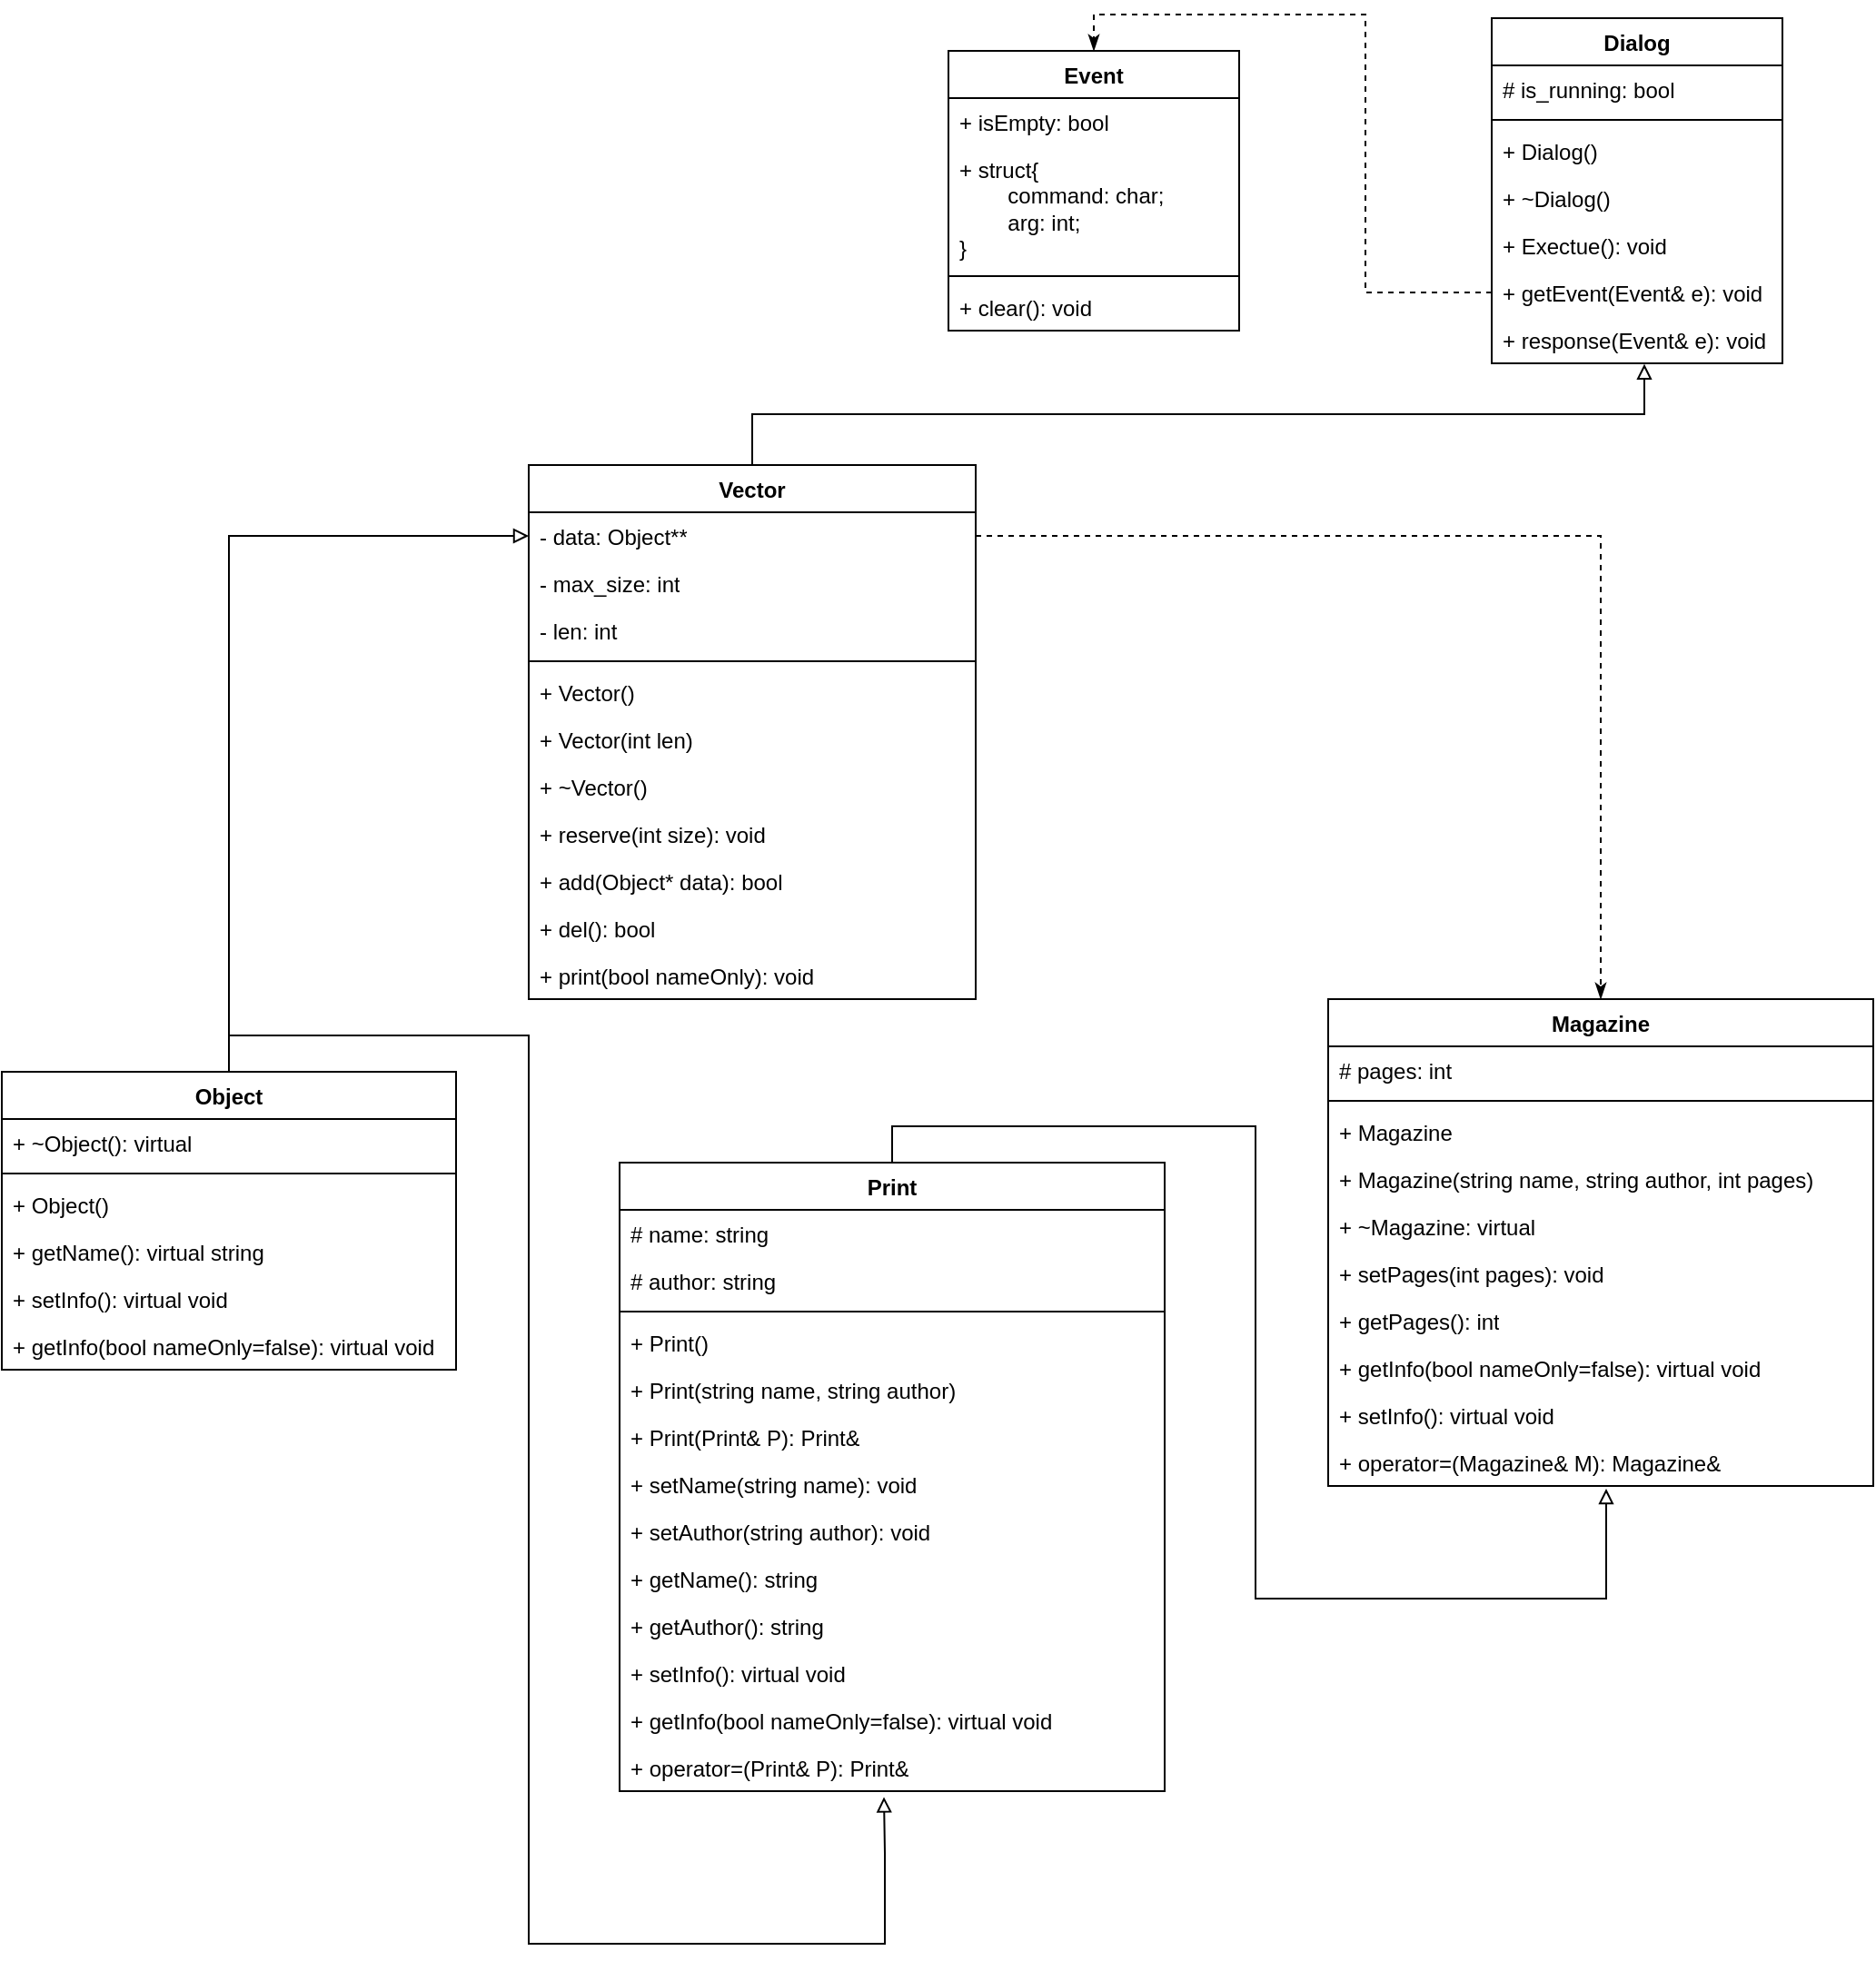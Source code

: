 <mxfile version="22.1.2" type="device">
  <diagram name="Страница — 1" id="aJ3g1zBCtN5Y27-qvBMy">
    <mxGraphModel dx="2590" dy="1223" grid="1" gridSize="10" guides="1" tooltips="1" connect="1" arrows="1" fold="1" page="1" pageScale="1" pageWidth="827" pageHeight="1169" math="0" shadow="0">
      <root>
        <mxCell id="0" />
        <mxCell id="1" parent="0" />
        <mxCell id="p8BGuA-l2qhjcE9aHadG-1" value="Vector" style="swimlane;fontStyle=1;align=center;verticalAlign=top;childLayout=stackLayout;horizontal=1;startSize=26;horizontalStack=0;resizeParent=1;resizeParentMax=0;resizeLast=0;collapsible=1;marginBottom=0;whiteSpace=wrap;html=1;" parent="1" vertex="1">
          <mxGeometry x="540" y="298" width="246" height="294" as="geometry" />
        </mxCell>
        <mxCell id="p8BGuA-l2qhjcE9aHadG-2" value="- data: Object**" style="text;strokeColor=none;fillColor=none;align=left;verticalAlign=top;spacingLeft=4;spacingRight=4;overflow=hidden;rotatable=0;points=[[0,0.5],[1,0.5]];portConstraint=eastwest;whiteSpace=wrap;html=1;" parent="p8BGuA-l2qhjcE9aHadG-1" vertex="1">
          <mxGeometry y="26" width="246" height="26" as="geometry" />
        </mxCell>
        <mxCell id="p8BGuA-l2qhjcE9aHadG-5" value="- max_size: int" style="text;strokeColor=none;fillColor=none;align=left;verticalAlign=top;spacingLeft=4;spacingRight=4;overflow=hidden;rotatable=0;points=[[0,0.5],[1,0.5]];portConstraint=eastwest;whiteSpace=wrap;html=1;" parent="p8BGuA-l2qhjcE9aHadG-1" vertex="1">
          <mxGeometry y="52" width="246" height="26" as="geometry" />
        </mxCell>
        <mxCell id="p8BGuA-l2qhjcE9aHadG-6" value="- len: int" style="text;strokeColor=none;fillColor=none;align=left;verticalAlign=top;spacingLeft=4;spacingRight=4;overflow=hidden;rotatable=0;points=[[0,0.5],[1,0.5]];portConstraint=eastwest;whiteSpace=wrap;html=1;" parent="p8BGuA-l2qhjcE9aHadG-1" vertex="1">
          <mxGeometry y="78" width="246" height="26" as="geometry" />
        </mxCell>
        <mxCell id="p8BGuA-l2qhjcE9aHadG-3" value="" style="line;strokeWidth=1;fillColor=none;align=left;verticalAlign=middle;spacingTop=-1;spacingLeft=3;spacingRight=3;rotatable=0;labelPosition=right;points=[];portConstraint=eastwest;strokeColor=inherit;" parent="p8BGuA-l2qhjcE9aHadG-1" vertex="1">
          <mxGeometry y="104" width="246" height="8" as="geometry" />
        </mxCell>
        <mxCell id="p8BGuA-l2qhjcE9aHadG-4" value="+ Vector()" style="text;strokeColor=none;fillColor=none;align=left;verticalAlign=top;spacingLeft=4;spacingRight=4;overflow=hidden;rotatable=0;points=[[0,0.5],[1,0.5]];portConstraint=eastwest;whiteSpace=wrap;html=1;" parent="p8BGuA-l2qhjcE9aHadG-1" vertex="1">
          <mxGeometry y="112" width="246" height="26" as="geometry" />
        </mxCell>
        <mxCell id="p8BGuA-l2qhjcE9aHadG-7" value="+ Vector(int len)" style="text;strokeColor=none;fillColor=none;align=left;verticalAlign=top;spacingLeft=4;spacingRight=4;overflow=hidden;rotatable=0;points=[[0,0.5],[1,0.5]];portConstraint=eastwest;whiteSpace=wrap;html=1;" parent="p8BGuA-l2qhjcE9aHadG-1" vertex="1">
          <mxGeometry y="138" width="246" height="26" as="geometry" />
        </mxCell>
        <mxCell id="p8BGuA-l2qhjcE9aHadG-8" value="+ ~Vector()" style="text;strokeColor=none;fillColor=none;align=left;verticalAlign=top;spacingLeft=4;spacingRight=4;overflow=hidden;rotatable=0;points=[[0,0.5],[1,0.5]];portConstraint=eastwest;whiteSpace=wrap;html=1;" parent="p8BGuA-l2qhjcE9aHadG-1" vertex="1">
          <mxGeometry y="164" width="246" height="26" as="geometry" />
        </mxCell>
        <mxCell id="p8BGuA-l2qhjcE9aHadG-9" value="+ reserve(int size): void" style="text;strokeColor=none;fillColor=none;align=left;verticalAlign=top;spacingLeft=4;spacingRight=4;overflow=hidden;rotatable=0;points=[[0,0.5],[1,0.5]];portConstraint=eastwest;whiteSpace=wrap;html=1;" parent="p8BGuA-l2qhjcE9aHadG-1" vertex="1">
          <mxGeometry y="190" width="246" height="26" as="geometry" />
        </mxCell>
        <mxCell id="p8BGuA-l2qhjcE9aHadG-10" value="+ add(Object* data): bool" style="text;strokeColor=none;fillColor=none;align=left;verticalAlign=top;spacingLeft=4;spacingRight=4;overflow=hidden;rotatable=0;points=[[0,0.5],[1,0.5]];portConstraint=eastwest;whiteSpace=wrap;html=1;" parent="p8BGuA-l2qhjcE9aHadG-1" vertex="1">
          <mxGeometry y="216" width="246" height="26" as="geometry" />
        </mxCell>
        <mxCell id="p8BGuA-l2qhjcE9aHadG-11" value="+ del(): bool" style="text;strokeColor=none;fillColor=none;align=left;verticalAlign=top;spacingLeft=4;spacingRight=4;overflow=hidden;rotatable=0;points=[[0,0.5],[1,0.5]];portConstraint=eastwest;whiteSpace=wrap;html=1;" parent="p8BGuA-l2qhjcE9aHadG-1" vertex="1">
          <mxGeometry y="242" width="246" height="26" as="geometry" />
        </mxCell>
        <mxCell id="p8BGuA-l2qhjcE9aHadG-12" value="+ print(bool nameOnly): void" style="text;strokeColor=none;fillColor=none;align=left;verticalAlign=top;spacingLeft=4;spacingRight=4;overflow=hidden;rotatable=0;points=[[0,0.5],[1,0.5]];portConstraint=eastwest;whiteSpace=wrap;html=1;" parent="p8BGuA-l2qhjcE9aHadG-1" vertex="1">
          <mxGeometry y="268" width="246" height="26" as="geometry" />
        </mxCell>
        <mxCell id="p8BGuA-l2qhjcE9aHadG-20" style="edgeStyle=orthogonalEdgeStyle;rounded=0;orthogonalLoop=1;jettySize=auto;html=1;entryX=0;entryY=0.5;entryDx=0;entryDy=0;endArrow=block;endFill=0;exitX=0.5;exitY=0;exitDx=0;exitDy=0;" parent="1" source="p8BGuA-l2qhjcE9aHadG-13" target="p8BGuA-l2qhjcE9aHadG-2" edge="1">
          <mxGeometry relative="1" as="geometry">
            <mxPoint x="380" y="632" as="sourcePoint" />
            <mxPoint x="525" y="337" as="targetPoint" />
            <Array as="points">
              <mxPoint x="375" y="337" />
            </Array>
          </mxGeometry>
        </mxCell>
        <mxCell id="p8BGuA-l2qhjcE9aHadG-13" value="Object" style="swimlane;fontStyle=1;align=center;verticalAlign=top;childLayout=stackLayout;horizontal=1;startSize=26;horizontalStack=0;resizeParent=1;resizeParentMax=0;resizeLast=0;collapsible=1;marginBottom=0;whiteSpace=wrap;html=1;" parent="1" vertex="1">
          <mxGeometry x="250" y="632" width="250" height="164" as="geometry" />
        </mxCell>
        <mxCell id="p8BGuA-l2qhjcE9aHadG-14" value="+ ~Object(): virtual" style="text;strokeColor=none;fillColor=none;align=left;verticalAlign=top;spacingLeft=4;spacingRight=4;overflow=hidden;rotatable=0;points=[[0,0.5],[1,0.5]];portConstraint=eastwest;whiteSpace=wrap;html=1;" parent="p8BGuA-l2qhjcE9aHadG-13" vertex="1">
          <mxGeometry y="26" width="250" height="26" as="geometry" />
        </mxCell>
        <mxCell id="p8BGuA-l2qhjcE9aHadG-15" value="" style="line;strokeWidth=1;fillColor=none;align=left;verticalAlign=middle;spacingTop=-1;spacingLeft=3;spacingRight=3;rotatable=0;labelPosition=right;points=[];portConstraint=eastwest;strokeColor=inherit;" parent="p8BGuA-l2qhjcE9aHadG-13" vertex="1">
          <mxGeometry y="52" width="250" height="8" as="geometry" />
        </mxCell>
        <mxCell id="p8BGuA-l2qhjcE9aHadG-16" value="+ Object()" style="text;strokeColor=none;fillColor=none;align=left;verticalAlign=top;spacingLeft=4;spacingRight=4;overflow=hidden;rotatable=0;points=[[0,0.5],[1,0.5]];portConstraint=eastwest;whiteSpace=wrap;html=1;" parent="p8BGuA-l2qhjcE9aHadG-13" vertex="1">
          <mxGeometry y="60" width="250" height="26" as="geometry" />
        </mxCell>
        <mxCell id="p8BGuA-l2qhjcE9aHadG-17" value="+ getName(): virtual string" style="text;strokeColor=none;fillColor=none;align=left;verticalAlign=top;spacingLeft=4;spacingRight=4;overflow=hidden;rotatable=0;points=[[0,0.5],[1,0.5]];portConstraint=eastwest;whiteSpace=wrap;html=1;" parent="p8BGuA-l2qhjcE9aHadG-13" vertex="1">
          <mxGeometry y="86" width="250" height="26" as="geometry" />
        </mxCell>
        <mxCell id="p8BGuA-l2qhjcE9aHadG-18" value="+ setInfo(): virtual void" style="text;strokeColor=none;fillColor=none;align=left;verticalAlign=top;spacingLeft=4;spacingRight=4;overflow=hidden;rotatable=0;points=[[0,0.5],[1,0.5]];portConstraint=eastwest;whiteSpace=wrap;html=1;" parent="p8BGuA-l2qhjcE9aHadG-13" vertex="1">
          <mxGeometry y="112" width="250" height="26" as="geometry" />
        </mxCell>
        <mxCell id="p8BGuA-l2qhjcE9aHadG-19" value="+ getInfo(bool nameOnly=false): virtual void" style="text;strokeColor=none;fillColor=none;align=left;verticalAlign=top;spacingLeft=4;spacingRight=4;overflow=hidden;rotatable=0;points=[[0,0.5],[1,0.5]];portConstraint=eastwest;whiteSpace=wrap;html=1;" parent="p8BGuA-l2qhjcE9aHadG-13" vertex="1">
          <mxGeometry y="138" width="250" height="26" as="geometry" />
        </mxCell>
        <mxCell id="JTjwCdxvkZYmmelE-zyZ-37" style="edgeStyle=orthogonalEdgeStyle;rounded=0;orthogonalLoop=1;jettySize=auto;html=1;exitX=0.5;exitY=0;exitDx=0;exitDy=0;endArrow=block;endFill=0;entryX=0.51;entryY=1.058;entryDx=0;entryDy=0;entryPerimeter=0;" edge="1" parent="1" source="JTjwCdxvkZYmmelE-zyZ-1" target="JTjwCdxvkZYmmelE-zyZ-36">
          <mxGeometry relative="1" as="geometry">
            <mxPoint x="1140" y="932" as="targetPoint" />
            <Array as="points">
              <mxPoint x="740" y="662" />
              <mxPoint x="940" y="662" />
              <mxPoint x="940" y="922" />
              <mxPoint x="1133" y="922" />
            </Array>
          </mxGeometry>
        </mxCell>
        <mxCell id="JTjwCdxvkZYmmelE-zyZ-1" value="Print" style="swimlane;fontStyle=1;align=center;verticalAlign=top;childLayout=stackLayout;horizontal=1;startSize=26;horizontalStack=0;resizeParent=1;resizeParentMax=0;resizeLast=0;collapsible=1;marginBottom=0;whiteSpace=wrap;html=1;" vertex="1" parent="1">
          <mxGeometry x="590" y="682" width="300" height="346" as="geometry" />
        </mxCell>
        <mxCell id="JTjwCdxvkZYmmelE-zyZ-2" value="# name: string" style="text;strokeColor=none;fillColor=none;align=left;verticalAlign=top;spacingLeft=4;spacingRight=4;overflow=hidden;rotatable=0;points=[[0,0.5],[1,0.5]];portConstraint=eastwest;whiteSpace=wrap;html=1;" vertex="1" parent="JTjwCdxvkZYmmelE-zyZ-1">
          <mxGeometry y="26" width="300" height="26" as="geometry" />
        </mxCell>
        <mxCell id="JTjwCdxvkZYmmelE-zyZ-5" value="# author: string" style="text;strokeColor=none;fillColor=none;align=left;verticalAlign=top;spacingLeft=4;spacingRight=4;overflow=hidden;rotatable=0;points=[[0,0.5],[1,0.5]];portConstraint=eastwest;whiteSpace=wrap;html=1;" vertex="1" parent="JTjwCdxvkZYmmelE-zyZ-1">
          <mxGeometry y="52" width="300" height="26" as="geometry" />
        </mxCell>
        <mxCell id="JTjwCdxvkZYmmelE-zyZ-3" value="" style="line;strokeWidth=1;fillColor=none;align=left;verticalAlign=middle;spacingTop=-1;spacingLeft=3;spacingRight=3;rotatable=0;labelPosition=right;points=[];portConstraint=eastwest;strokeColor=inherit;" vertex="1" parent="JTjwCdxvkZYmmelE-zyZ-1">
          <mxGeometry y="78" width="300" height="8" as="geometry" />
        </mxCell>
        <mxCell id="JTjwCdxvkZYmmelE-zyZ-4" value="+ Print()" style="text;strokeColor=none;fillColor=none;align=left;verticalAlign=top;spacingLeft=4;spacingRight=4;overflow=hidden;rotatable=0;points=[[0,0.5],[1,0.5]];portConstraint=eastwest;whiteSpace=wrap;html=1;" vertex="1" parent="JTjwCdxvkZYmmelE-zyZ-1">
          <mxGeometry y="86" width="300" height="26" as="geometry" />
        </mxCell>
        <mxCell id="JTjwCdxvkZYmmelE-zyZ-6" value="+ Print(string name, string author)" style="text;strokeColor=none;fillColor=none;align=left;verticalAlign=top;spacingLeft=4;spacingRight=4;overflow=hidden;rotatable=0;points=[[0,0.5],[1,0.5]];portConstraint=eastwest;whiteSpace=wrap;html=1;" vertex="1" parent="JTjwCdxvkZYmmelE-zyZ-1">
          <mxGeometry y="112" width="300" height="26" as="geometry" />
        </mxCell>
        <mxCell id="JTjwCdxvkZYmmelE-zyZ-7" value="+ Print(Print&amp;amp; P): Print&amp;amp;" style="text;strokeColor=none;fillColor=none;align=left;verticalAlign=top;spacingLeft=4;spacingRight=4;overflow=hidden;rotatable=0;points=[[0,0.5],[1,0.5]];portConstraint=eastwest;whiteSpace=wrap;html=1;" vertex="1" parent="JTjwCdxvkZYmmelE-zyZ-1">
          <mxGeometry y="138" width="300" height="26" as="geometry" />
        </mxCell>
        <mxCell id="JTjwCdxvkZYmmelE-zyZ-8" value="+ setName(string name): void" style="text;strokeColor=none;fillColor=none;align=left;verticalAlign=top;spacingLeft=4;spacingRight=4;overflow=hidden;rotatable=0;points=[[0,0.5],[1,0.5]];portConstraint=eastwest;whiteSpace=wrap;html=1;" vertex="1" parent="JTjwCdxvkZYmmelE-zyZ-1">
          <mxGeometry y="164" width="300" height="26" as="geometry" />
        </mxCell>
        <mxCell id="JTjwCdxvkZYmmelE-zyZ-9" value="+ setAuthor(string author): void" style="text;strokeColor=none;fillColor=none;align=left;verticalAlign=top;spacingLeft=4;spacingRight=4;overflow=hidden;rotatable=0;points=[[0,0.5],[1,0.5]];portConstraint=eastwest;whiteSpace=wrap;html=1;" vertex="1" parent="JTjwCdxvkZYmmelE-zyZ-1">
          <mxGeometry y="190" width="300" height="26" as="geometry" />
        </mxCell>
        <mxCell id="JTjwCdxvkZYmmelE-zyZ-10" value="+ getName(): string" style="text;strokeColor=none;fillColor=none;align=left;verticalAlign=top;spacingLeft=4;spacingRight=4;overflow=hidden;rotatable=0;points=[[0,0.5],[1,0.5]];portConstraint=eastwest;whiteSpace=wrap;html=1;" vertex="1" parent="JTjwCdxvkZYmmelE-zyZ-1">
          <mxGeometry y="216" width="300" height="26" as="geometry" />
        </mxCell>
        <mxCell id="JTjwCdxvkZYmmelE-zyZ-11" value="+ getAuthor(): string" style="text;strokeColor=none;fillColor=none;align=left;verticalAlign=top;spacingLeft=4;spacingRight=4;overflow=hidden;rotatable=0;points=[[0,0.5],[1,0.5]];portConstraint=eastwest;whiteSpace=wrap;html=1;" vertex="1" parent="JTjwCdxvkZYmmelE-zyZ-1">
          <mxGeometry y="242" width="300" height="26" as="geometry" />
        </mxCell>
        <mxCell id="JTjwCdxvkZYmmelE-zyZ-12" value="+ setInfo(): virtual void" style="text;strokeColor=none;fillColor=none;align=left;verticalAlign=top;spacingLeft=4;spacingRight=4;overflow=hidden;rotatable=0;points=[[0,0.5],[1,0.5]];portConstraint=eastwest;whiteSpace=wrap;html=1;" vertex="1" parent="JTjwCdxvkZYmmelE-zyZ-1">
          <mxGeometry y="268" width="300" height="26" as="geometry" />
        </mxCell>
        <mxCell id="JTjwCdxvkZYmmelE-zyZ-13" value="+ getInfo(bool nameOnly=false): virtual void" style="text;strokeColor=none;fillColor=none;align=left;verticalAlign=top;spacingLeft=4;spacingRight=4;overflow=hidden;rotatable=0;points=[[0,0.5],[1,0.5]];portConstraint=eastwest;whiteSpace=wrap;html=1;" vertex="1" parent="JTjwCdxvkZYmmelE-zyZ-1">
          <mxGeometry y="294" width="300" height="26" as="geometry" />
        </mxCell>
        <mxCell id="JTjwCdxvkZYmmelE-zyZ-14" value="+ operator=(Print&amp;amp; P): Print&amp;amp;" style="text;strokeColor=none;fillColor=none;align=left;verticalAlign=top;spacingLeft=4;spacingRight=4;overflow=hidden;rotatable=0;points=[[0,0.5],[1,0.5]];portConstraint=eastwest;whiteSpace=wrap;html=1;" vertex="1" parent="JTjwCdxvkZYmmelE-zyZ-1">
          <mxGeometry y="320" width="300" height="26" as="geometry" />
        </mxCell>
        <mxCell id="JTjwCdxvkZYmmelE-zyZ-15" value="Magazine" style="swimlane;fontStyle=1;align=center;verticalAlign=top;childLayout=stackLayout;horizontal=1;startSize=26;horizontalStack=0;resizeParent=1;resizeParentMax=0;resizeLast=0;collapsible=1;marginBottom=0;whiteSpace=wrap;html=1;" vertex="1" parent="1">
          <mxGeometry x="980" y="592" width="300" height="268" as="geometry" />
        </mxCell>
        <mxCell id="JTjwCdxvkZYmmelE-zyZ-16" value="# pages: int" style="text;strokeColor=none;fillColor=none;align=left;verticalAlign=top;spacingLeft=4;spacingRight=4;overflow=hidden;rotatable=0;points=[[0,0.5],[1,0.5]];portConstraint=eastwest;whiteSpace=wrap;html=1;" vertex="1" parent="JTjwCdxvkZYmmelE-zyZ-15">
          <mxGeometry y="26" width="300" height="26" as="geometry" />
        </mxCell>
        <mxCell id="JTjwCdxvkZYmmelE-zyZ-18" value="" style="line;strokeWidth=1;fillColor=none;align=left;verticalAlign=middle;spacingTop=-1;spacingLeft=3;spacingRight=3;rotatable=0;labelPosition=right;points=[];portConstraint=eastwest;strokeColor=inherit;" vertex="1" parent="JTjwCdxvkZYmmelE-zyZ-15">
          <mxGeometry y="52" width="300" height="8" as="geometry" />
        </mxCell>
        <mxCell id="JTjwCdxvkZYmmelE-zyZ-28" value="+ Magazine" style="text;strokeColor=none;fillColor=none;align=left;verticalAlign=top;spacingLeft=4;spacingRight=4;overflow=hidden;rotatable=0;points=[[0,0.5],[1,0.5]];portConstraint=eastwest;whiteSpace=wrap;html=1;" vertex="1" parent="JTjwCdxvkZYmmelE-zyZ-15">
          <mxGeometry y="60" width="300" height="26" as="geometry" />
        </mxCell>
        <mxCell id="JTjwCdxvkZYmmelE-zyZ-29" value="+ Magazine(string name, string author, int pages)" style="text;strokeColor=none;fillColor=none;align=left;verticalAlign=top;spacingLeft=4;spacingRight=4;overflow=hidden;rotatable=0;points=[[0,0.5],[1,0.5]];portConstraint=eastwest;whiteSpace=wrap;html=1;" vertex="1" parent="JTjwCdxvkZYmmelE-zyZ-15">
          <mxGeometry y="86" width="300" height="26" as="geometry" />
        </mxCell>
        <mxCell id="JTjwCdxvkZYmmelE-zyZ-30" value="+ ~Magazine: virtual" style="text;strokeColor=none;fillColor=none;align=left;verticalAlign=top;spacingLeft=4;spacingRight=4;overflow=hidden;rotatable=0;points=[[0,0.5],[1,0.5]];portConstraint=eastwest;whiteSpace=wrap;html=1;" vertex="1" parent="JTjwCdxvkZYmmelE-zyZ-15">
          <mxGeometry y="112" width="300" height="26" as="geometry" />
        </mxCell>
        <mxCell id="JTjwCdxvkZYmmelE-zyZ-31" value="+ setPages(int pages): void" style="text;strokeColor=none;fillColor=none;align=left;verticalAlign=top;spacingLeft=4;spacingRight=4;overflow=hidden;rotatable=0;points=[[0,0.5],[1,0.5]];portConstraint=eastwest;whiteSpace=wrap;html=1;" vertex="1" parent="JTjwCdxvkZYmmelE-zyZ-15">
          <mxGeometry y="138" width="300" height="26" as="geometry" />
        </mxCell>
        <mxCell id="JTjwCdxvkZYmmelE-zyZ-32" value="+ getPages(): int" style="text;strokeColor=none;fillColor=none;align=left;verticalAlign=top;spacingLeft=4;spacingRight=4;overflow=hidden;rotatable=0;points=[[0,0.5],[1,0.5]];portConstraint=eastwest;whiteSpace=wrap;html=1;" vertex="1" parent="JTjwCdxvkZYmmelE-zyZ-15">
          <mxGeometry y="164" width="300" height="26" as="geometry" />
        </mxCell>
        <mxCell id="JTjwCdxvkZYmmelE-zyZ-35" value="+ getInfo(bool nameOnly=false): virtual void" style="text;strokeColor=none;fillColor=none;align=left;verticalAlign=top;spacingLeft=4;spacingRight=4;overflow=hidden;rotatable=0;points=[[0,0.5],[1,0.5]];portConstraint=eastwest;whiteSpace=wrap;html=1;" vertex="1" parent="JTjwCdxvkZYmmelE-zyZ-15">
          <mxGeometry y="190" width="300" height="26" as="geometry" />
        </mxCell>
        <mxCell id="JTjwCdxvkZYmmelE-zyZ-34" value="+ setInfo(): virtual void" style="text;strokeColor=none;fillColor=none;align=left;verticalAlign=top;spacingLeft=4;spacingRight=4;overflow=hidden;rotatable=0;points=[[0,0.5],[1,0.5]];portConstraint=eastwest;whiteSpace=wrap;html=1;" vertex="1" parent="JTjwCdxvkZYmmelE-zyZ-15">
          <mxGeometry y="216" width="300" height="26" as="geometry" />
        </mxCell>
        <mxCell id="JTjwCdxvkZYmmelE-zyZ-36" value="+ operator=(Magazine&amp;amp; M): Magazine&amp;amp;" style="text;strokeColor=none;fillColor=none;align=left;verticalAlign=top;spacingLeft=4;spacingRight=4;overflow=hidden;rotatable=0;points=[[0,0.5],[1,0.5]];portConstraint=eastwest;whiteSpace=wrap;html=1;" vertex="1" parent="JTjwCdxvkZYmmelE-zyZ-15">
          <mxGeometry y="242" width="300" height="26" as="geometry" />
        </mxCell>
        <mxCell id="JTjwCdxvkZYmmelE-zyZ-40" style="edgeStyle=orthogonalEdgeStyle;rounded=0;orthogonalLoop=1;jettySize=auto;html=1;entryX=0.5;entryY=0;entryDx=0;entryDy=0;dashed=1;endArrow=classicThin;endFill=1;" edge="1" parent="1" source="p8BGuA-l2qhjcE9aHadG-2" target="JTjwCdxvkZYmmelE-zyZ-15">
          <mxGeometry relative="1" as="geometry" />
        </mxCell>
        <mxCell id="JTjwCdxvkZYmmelE-zyZ-41" value="Event" style="swimlane;fontStyle=1;align=center;verticalAlign=top;childLayout=stackLayout;horizontal=1;startSize=26;horizontalStack=0;resizeParent=1;resizeParentMax=0;resizeLast=0;collapsible=1;marginBottom=0;whiteSpace=wrap;html=1;" vertex="1" parent="1">
          <mxGeometry x="771" y="70" width="160" height="154" as="geometry" />
        </mxCell>
        <mxCell id="JTjwCdxvkZYmmelE-zyZ-42" value="+ isEmpty: bool" style="text;strokeColor=none;fillColor=none;align=left;verticalAlign=top;spacingLeft=4;spacingRight=4;overflow=hidden;rotatable=0;points=[[0,0.5],[1,0.5]];portConstraint=eastwest;whiteSpace=wrap;html=1;" vertex="1" parent="JTjwCdxvkZYmmelE-zyZ-41">
          <mxGeometry y="26" width="160" height="26" as="geometry" />
        </mxCell>
        <mxCell id="JTjwCdxvkZYmmelE-zyZ-45" value="+ struct{&lt;br&gt;&lt;span style=&quot;white-space: pre;&quot;&gt;&#x9;&lt;/span&gt;command: char;&lt;br&gt;&lt;span style=&quot;white-space: pre;&quot;&gt;&#x9;&lt;/span&gt;arg: int;&lt;br&gt;}" style="text;strokeColor=none;fillColor=none;align=left;verticalAlign=top;spacingLeft=4;spacingRight=4;overflow=hidden;rotatable=0;points=[[0,0.5],[1,0.5]];portConstraint=eastwest;whiteSpace=wrap;html=1;" vertex="1" parent="JTjwCdxvkZYmmelE-zyZ-41">
          <mxGeometry y="52" width="160" height="68" as="geometry" />
        </mxCell>
        <mxCell id="JTjwCdxvkZYmmelE-zyZ-43" value="" style="line;strokeWidth=1;fillColor=none;align=left;verticalAlign=middle;spacingTop=-1;spacingLeft=3;spacingRight=3;rotatable=0;labelPosition=right;points=[];portConstraint=eastwest;strokeColor=inherit;" vertex="1" parent="JTjwCdxvkZYmmelE-zyZ-41">
          <mxGeometry y="120" width="160" height="8" as="geometry" />
        </mxCell>
        <mxCell id="JTjwCdxvkZYmmelE-zyZ-44" value="+ clear(): void" style="text;strokeColor=none;fillColor=none;align=left;verticalAlign=top;spacingLeft=4;spacingRight=4;overflow=hidden;rotatable=0;points=[[0,0.5],[1,0.5]];portConstraint=eastwest;whiteSpace=wrap;html=1;" vertex="1" parent="JTjwCdxvkZYmmelE-zyZ-41">
          <mxGeometry y="128" width="160" height="26" as="geometry" />
        </mxCell>
        <mxCell id="JTjwCdxvkZYmmelE-zyZ-46" value="Dialog" style="swimlane;fontStyle=1;align=center;verticalAlign=top;childLayout=stackLayout;horizontal=1;startSize=26;horizontalStack=0;resizeParent=1;resizeParentMax=0;resizeLast=0;collapsible=1;marginBottom=0;whiteSpace=wrap;html=1;" vertex="1" parent="1">
          <mxGeometry x="1070" y="52" width="160" height="190" as="geometry" />
        </mxCell>
        <mxCell id="JTjwCdxvkZYmmelE-zyZ-47" value="# is_running: bool" style="text;strokeColor=none;fillColor=none;align=left;verticalAlign=top;spacingLeft=4;spacingRight=4;overflow=hidden;rotatable=0;points=[[0,0.5],[1,0.5]];portConstraint=eastwest;whiteSpace=wrap;html=1;" vertex="1" parent="JTjwCdxvkZYmmelE-zyZ-46">
          <mxGeometry y="26" width="160" height="26" as="geometry" />
        </mxCell>
        <mxCell id="JTjwCdxvkZYmmelE-zyZ-49" value="" style="line;strokeWidth=1;fillColor=none;align=left;verticalAlign=middle;spacingTop=-1;spacingLeft=3;spacingRight=3;rotatable=0;labelPosition=right;points=[];portConstraint=eastwest;strokeColor=inherit;" vertex="1" parent="JTjwCdxvkZYmmelE-zyZ-46">
          <mxGeometry y="52" width="160" height="8" as="geometry" />
        </mxCell>
        <mxCell id="JTjwCdxvkZYmmelE-zyZ-50" value="+ Dialog()" style="text;strokeColor=none;fillColor=none;align=left;verticalAlign=top;spacingLeft=4;spacingRight=4;overflow=hidden;rotatable=0;points=[[0,0.5],[1,0.5]];portConstraint=eastwest;whiteSpace=wrap;html=1;" vertex="1" parent="JTjwCdxvkZYmmelE-zyZ-46">
          <mxGeometry y="60" width="160" height="26" as="geometry" />
        </mxCell>
        <mxCell id="JTjwCdxvkZYmmelE-zyZ-53" value="+ ~Dialog()" style="text;strokeColor=none;fillColor=none;align=left;verticalAlign=top;spacingLeft=4;spacingRight=4;overflow=hidden;rotatable=0;points=[[0,0.5],[1,0.5]];portConstraint=eastwest;whiteSpace=wrap;html=1;" vertex="1" parent="JTjwCdxvkZYmmelE-zyZ-46">
          <mxGeometry y="86" width="160" height="26" as="geometry" />
        </mxCell>
        <mxCell id="JTjwCdxvkZYmmelE-zyZ-54" value="+ Exectue(): void" style="text;strokeColor=none;fillColor=none;align=left;verticalAlign=top;spacingLeft=4;spacingRight=4;overflow=hidden;rotatable=0;points=[[0,0.5],[1,0.5]];portConstraint=eastwest;whiteSpace=wrap;html=1;" vertex="1" parent="JTjwCdxvkZYmmelE-zyZ-46">
          <mxGeometry y="112" width="160" height="26" as="geometry" />
        </mxCell>
        <mxCell id="JTjwCdxvkZYmmelE-zyZ-55" value="+ getEvent(Event&amp;amp; e): void" style="text;strokeColor=none;fillColor=none;align=left;verticalAlign=top;spacingLeft=4;spacingRight=4;overflow=hidden;rotatable=0;points=[[0,0.5],[1,0.5]];portConstraint=eastwest;whiteSpace=wrap;html=1;" vertex="1" parent="JTjwCdxvkZYmmelE-zyZ-46">
          <mxGeometry y="138" width="160" height="26" as="geometry" />
        </mxCell>
        <mxCell id="JTjwCdxvkZYmmelE-zyZ-56" value="+ response(Event&amp;amp; e): void" style="text;strokeColor=none;fillColor=none;align=left;verticalAlign=top;spacingLeft=4;spacingRight=4;overflow=hidden;rotatable=0;points=[[0,0.5],[1,0.5]];portConstraint=eastwest;whiteSpace=wrap;html=1;" vertex="1" parent="JTjwCdxvkZYmmelE-zyZ-46">
          <mxGeometry y="164" width="160" height="26" as="geometry" />
        </mxCell>
        <mxCell id="JTjwCdxvkZYmmelE-zyZ-57" style="edgeStyle=orthogonalEdgeStyle;rounded=0;orthogonalLoop=1;jettySize=auto;html=1;entryX=0.525;entryY=1.015;entryDx=0;entryDy=0;entryPerimeter=0;endArrow=block;endFill=0;" edge="1" parent="1" source="p8BGuA-l2qhjcE9aHadG-1" target="JTjwCdxvkZYmmelE-zyZ-56">
          <mxGeometry relative="1" as="geometry" />
        </mxCell>
        <mxCell id="JTjwCdxvkZYmmelE-zyZ-59" style="edgeStyle=orthogonalEdgeStyle;rounded=0;orthogonalLoop=1;jettySize=auto;html=1;entryX=0.5;entryY=0;entryDx=0;entryDy=0;dashed=1;endArrow=classicThin;endFill=1;" edge="1" parent="1" source="JTjwCdxvkZYmmelE-zyZ-55" target="JTjwCdxvkZYmmelE-zyZ-41">
          <mxGeometry relative="1" as="geometry" />
        </mxCell>
        <mxCell id="JTjwCdxvkZYmmelE-zyZ-60" style="edgeStyle=orthogonalEdgeStyle;rounded=0;orthogonalLoop=1;jettySize=auto;html=1;endArrow=block;endFill=0;exitX=0.5;exitY=0;exitDx=0;exitDy=0;entryX=0.485;entryY=1.123;entryDx=0;entryDy=0;entryPerimeter=0;" edge="1" parent="1" source="p8BGuA-l2qhjcE9aHadG-13" target="JTjwCdxvkZYmmelE-zyZ-14">
          <mxGeometry relative="1" as="geometry">
            <mxPoint x="1100" y="862" as="targetPoint" />
            <Array as="points">
              <mxPoint x="375" y="612" />
              <mxPoint x="540" y="612" />
              <mxPoint x="540" y="1112" />
              <mxPoint x="736" y="1112" />
              <mxPoint x="736" y="1062" />
            </Array>
          </mxGeometry>
        </mxCell>
      </root>
    </mxGraphModel>
  </diagram>
</mxfile>
